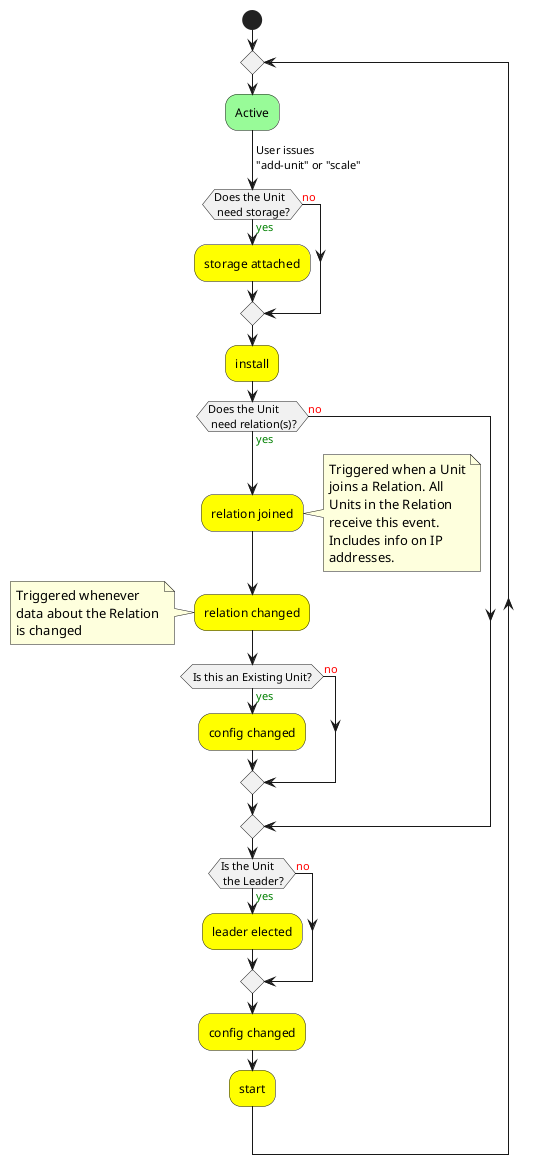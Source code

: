 @startuml

start

repeat
  #palegreen:Active;
  -> User issues
  "add-unit" or "scale";

if (Does the Unit\n need storage?) then (<color:green>yes)
  #yellow:storage attached;
else (<color:red>no)

endif

#yellow:install;

if (Does the Unit\n need relation(s)?) then (<color:green>yes)

  #yellow:relation joined;
  note right
    Triggered when a Unit
    joins a Relation. All
    Units in the Relation
    receive this event.
    Includes info on IP
    addresses.
  end note

  #yellow:relation changed;
  note left
    Triggered whenever
    data about the Relation
    is changed
  end note

  if (Is this an Existing Unit?) then (<color:green>yes)
    #yellow:config changed;
  else (<color:red>no)

  endif

else (<color:red>no)

endif

if (Is the Unit\n the Leader?) then (<color:green>yes)
  #yellow:leader elected;
else (<color:red>no)

endif

#yellow:config changed;
#yellow:start;

@enduml
